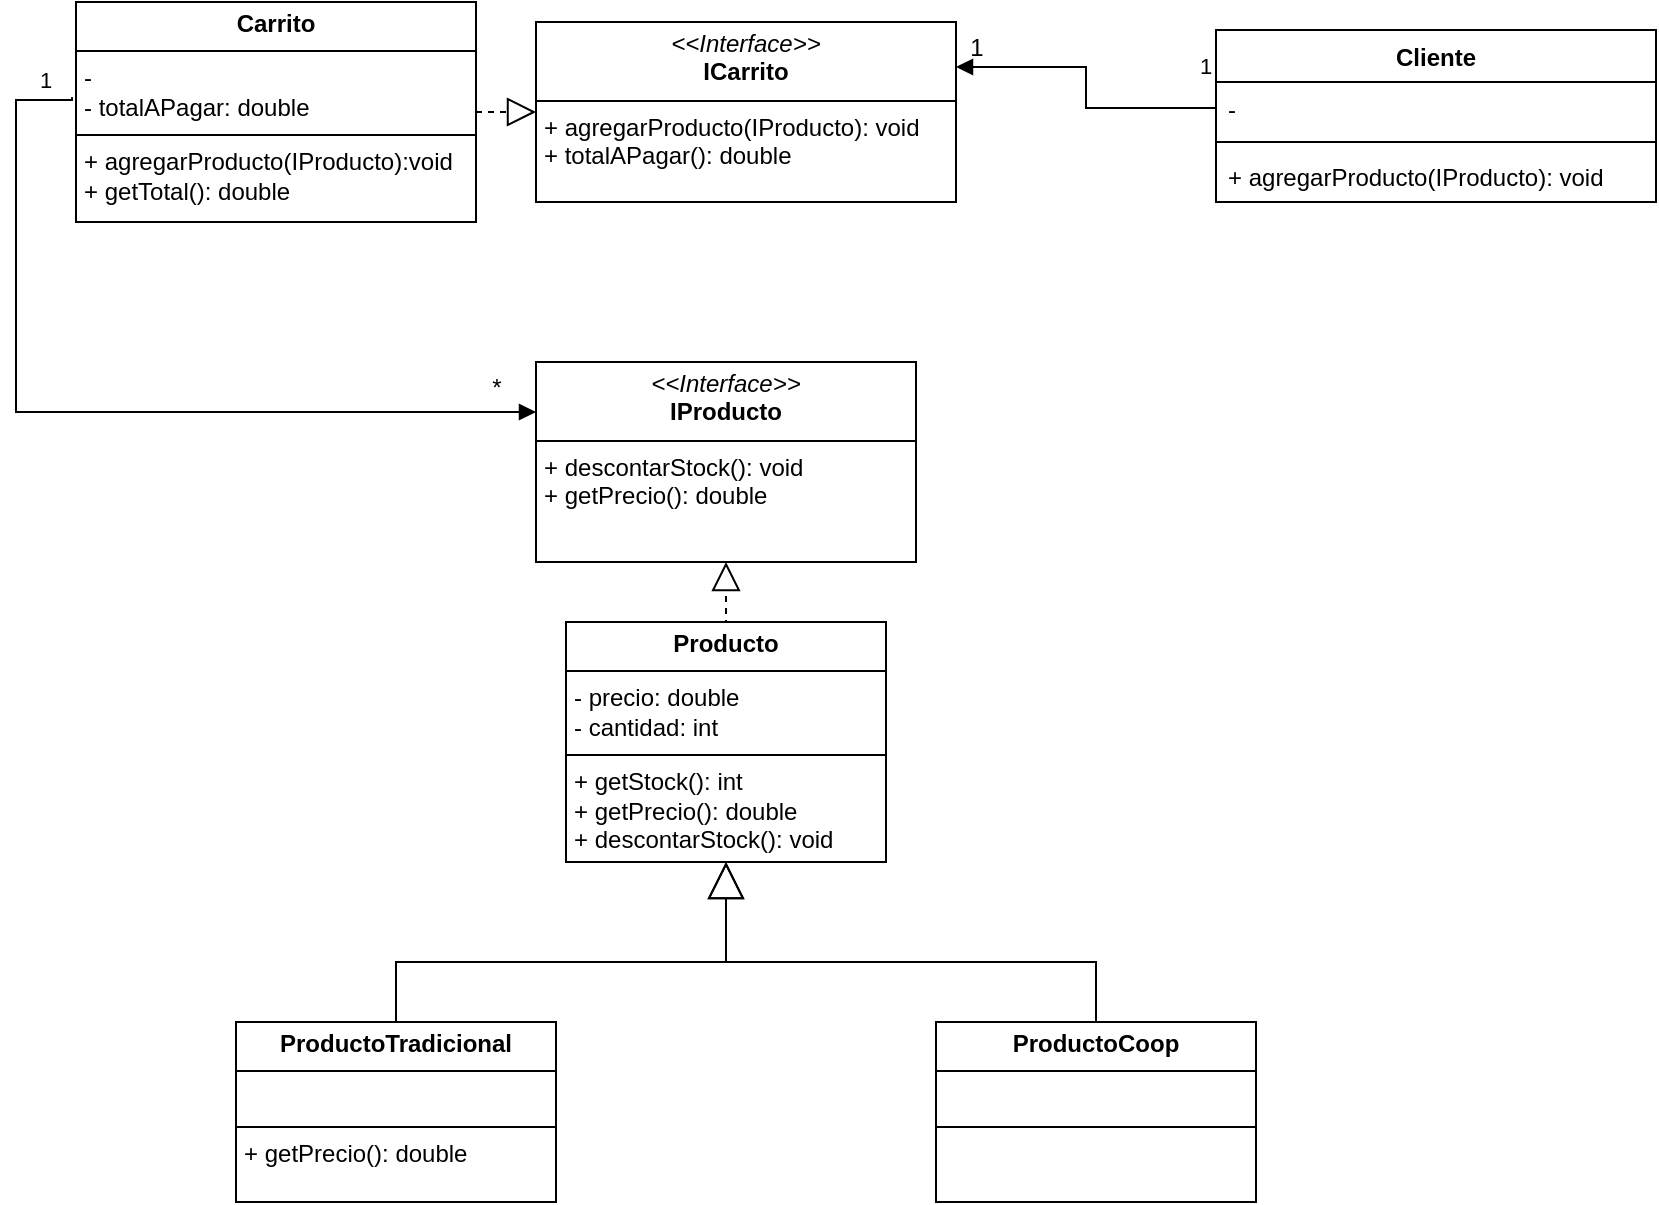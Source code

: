 <mxfile version="26.2.14">
  <diagram id="C5RBs43oDa-KdzZeNtuy" name="Page-1">
    <mxGraphModel dx="1938" dy="471" grid="1" gridSize="10" guides="1" tooltips="1" connect="1" arrows="1" fold="1" page="1" pageScale="1" pageWidth="827" pageHeight="1169" math="0" shadow="0">
      <root>
        <mxCell id="WIyWlLk6GJQsqaUBKTNV-0" />
        <mxCell id="WIyWlLk6GJQsqaUBKTNV-1" parent="WIyWlLk6GJQsqaUBKTNV-0" />
        <mxCell id="jCWhjwLf5lM8ikp11dMO-4" value="&lt;p style=&quot;margin:0px;margin-top:4px;text-align:center;&quot;&gt;&lt;i&gt;&amp;lt;&amp;lt;Interface&amp;gt;&amp;gt;&lt;/i&gt;&lt;br&gt;&lt;b&gt;ICarrito&lt;/b&gt;&lt;/p&gt;&lt;hr size=&quot;1&quot; style=&quot;border-style:solid;&quot;&gt;&lt;p style=&quot;margin:0px;margin-left:4px;&quot;&gt;+ agregarProducto(IProducto): void&lt;/p&gt;&lt;p style=&quot;margin:0px;margin-left:4px;&quot;&gt;+ totalAPagar(): double&lt;/p&gt;" style="verticalAlign=top;align=left;overflow=fill;html=1;whiteSpace=wrap;" vertex="1" parent="WIyWlLk6GJQsqaUBKTNV-1">
          <mxGeometry x="250" y="130" width="210" height="90" as="geometry" />
        </mxCell>
        <mxCell id="jCWhjwLf5lM8ikp11dMO-5" value="Cliente" style="swimlane;fontStyle=1;align=center;verticalAlign=top;childLayout=stackLayout;horizontal=1;startSize=26;horizontalStack=0;resizeParent=1;resizeParentMax=0;resizeLast=0;collapsible=1;marginBottom=0;whiteSpace=wrap;html=1;" vertex="1" parent="WIyWlLk6GJQsqaUBKTNV-1">
          <mxGeometry x="590" y="134" width="220" height="86" as="geometry" />
        </mxCell>
        <mxCell id="jCWhjwLf5lM8ikp11dMO-6" value="-&amp;nbsp;" style="text;strokeColor=none;fillColor=none;align=left;verticalAlign=top;spacingLeft=4;spacingRight=4;overflow=hidden;rotatable=0;points=[[0,0.5],[1,0.5]];portConstraint=eastwest;whiteSpace=wrap;html=1;" vertex="1" parent="jCWhjwLf5lM8ikp11dMO-5">
          <mxGeometry y="26" width="220" height="26" as="geometry" />
        </mxCell>
        <mxCell id="jCWhjwLf5lM8ikp11dMO-7" value="" style="line;strokeWidth=1;fillColor=none;align=left;verticalAlign=middle;spacingTop=-1;spacingLeft=3;spacingRight=3;rotatable=0;labelPosition=right;points=[];portConstraint=eastwest;strokeColor=inherit;" vertex="1" parent="jCWhjwLf5lM8ikp11dMO-5">
          <mxGeometry y="52" width="220" height="8" as="geometry" />
        </mxCell>
        <mxCell id="jCWhjwLf5lM8ikp11dMO-8" value="+ agregarProducto(IProducto): void" style="text;strokeColor=none;fillColor=none;align=left;verticalAlign=top;spacingLeft=4;spacingRight=4;overflow=hidden;rotatable=0;points=[[0,0.5],[1,0.5]];portConstraint=eastwest;whiteSpace=wrap;html=1;" vertex="1" parent="jCWhjwLf5lM8ikp11dMO-5">
          <mxGeometry y="60" width="220" height="26" as="geometry" />
        </mxCell>
        <mxCell id="jCWhjwLf5lM8ikp11dMO-9" value="" style="endArrow=block;endFill=1;html=1;edgeStyle=orthogonalEdgeStyle;align=left;verticalAlign=top;rounded=0;exitX=0;exitY=0.5;exitDx=0;exitDy=0;entryX=1;entryY=0.25;entryDx=0;entryDy=0;" edge="1" parent="WIyWlLk6GJQsqaUBKTNV-1" source="jCWhjwLf5lM8ikp11dMO-6" target="jCWhjwLf5lM8ikp11dMO-4">
          <mxGeometry x="-1" relative="1" as="geometry">
            <mxPoint x="360" y="280" as="sourcePoint" />
            <mxPoint x="520" y="280" as="targetPoint" />
          </mxGeometry>
        </mxCell>
        <mxCell id="jCWhjwLf5lM8ikp11dMO-10" value="1" style="edgeLabel;resizable=0;html=1;align=left;verticalAlign=bottom;" connectable="0" vertex="1" parent="jCWhjwLf5lM8ikp11dMO-9">
          <mxGeometry x="-1" relative="1" as="geometry">
            <mxPoint x="-10" y="-13" as="offset" />
          </mxGeometry>
        </mxCell>
        <mxCell id="jCWhjwLf5lM8ikp11dMO-11" value="1" style="text;html=1;align=center;verticalAlign=middle;resizable=0;points=[];autosize=1;strokeColor=none;fillColor=none;" vertex="1" parent="WIyWlLk6GJQsqaUBKTNV-1">
          <mxGeometry x="455" y="128" width="30" height="30" as="geometry" />
        </mxCell>
        <mxCell id="jCWhjwLf5lM8ikp11dMO-13" value="&lt;p style=&quot;margin:0px;margin-top:4px;text-align:center;&quot;&gt;&lt;b&gt;Carrito&lt;/b&gt;&lt;/p&gt;&lt;hr size=&quot;1&quot; style=&quot;border-style:solid;&quot;&gt;&lt;p style=&quot;margin:0px;margin-left:4px;&quot;&gt;-&amp;nbsp;&lt;/p&gt;&lt;p style=&quot;margin:0px;margin-left:4px;&quot;&gt;- totalAPagar: double&lt;/p&gt;&lt;hr size=&quot;1&quot; style=&quot;border-style:solid;&quot;&gt;&lt;p style=&quot;margin:0px;margin-left:4px;&quot;&gt;+ agregarProducto(IProducto):void&lt;/p&gt;&lt;p style=&quot;margin:0px;margin-left:4px;&quot;&gt;+ getTotal(): double&lt;/p&gt;&lt;p style=&quot;margin:0px;margin-left:4px;&quot;&gt;&lt;br&gt;&lt;/p&gt;" style="verticalAlign=top;align=left;overflow=fill;html=1;whiteSpace=wrap;" vertex="1" parent="WIyWlLk6GJQsqaUBKTNV-1">
          <mxGeometry x="20" y="120" width="200" height="110" as="geometry" />
        </mxCell>
        <mxCell id="jCWhjwLf5lM8ikp11dMO-15" value="" style="endArrow=block;dashed=1;endFill=0;endSize=12;html=1;rounded=0;exitX=1;exitY=0.5;exitDx=0;exitDy=0;entryX=0;entryY=0.5;entryDx=0;entryDy=0;" edge="1" parent="WIyWlLk6GJQsqaUBKTNV-1" source="jCWhjwLf5lM8ikp11dMO-13" target="jCWhjwLf5lM8ikp11dMO-4">
          <mxGeometry width="160" relative="1" as="geometry">
            <mxPoint x="360" y="280" as="sourcePoint" />
            <mxPoint x="520" y="280" as="targetPoint" />
          </mxGeometry>
        </mxCell>
        <mxCell id="jCWhjwLf5lM8ikp11dMO-16" value="&lt;p style=&quot;margin:0px;margin-top:4px;text-align:center;&quot;&gt;&lt;i&gt;&amp;lt;&amp;lt;Interface&amp;gt;&amp;gt;&lt;/i&gt;&lt;br&gt;&lt;b&gt;IProducto&lt;/b&gt;&lt;/p&gt;&lt;hr size=&quot;1&quot; style=&quot;border-style:solid;&quot;&gt;&lt;p style=&quot;margin:0px;margin-left:4px;&quot;&gt;+ descontarStock(): void&lt;/p&gt;&lt;p style=&quot;margin:0px;margin-left:4px;&quot;&gt;+ getPrecio(): double&lt;/p&gt;" style="verticalAlign=top;align=left;overflow=fill;html=1;whiteSpace=wrap;" vertex="1" parent="WIyWlLk6GJQsqaUBKTNV-1">
          <mxGeometry x="250" y="300" width="190" height="100" as="geometry" />
        </mxCell>
        <mxCell id="jCWhjwLf5lM8ikp11dMO-20" value="" style="endArrow=block;dashed=1;endFill=0;endSize=12;html=1;rounded=0;entryX=0.5;entryY=1;entryDx=0;entryDy=0;exitX=0.5;exitY=0;exitDx=0;exitDy=0;" edge="1" parent="WIyWlLk6GJQsqaUBKTNV-1" source="jCWhjwLf5lM8ikp11dMO-27" target="jCWhjwLf5lM8ikp11dMO-16">
          <mxGeometry width="160" relative="1" as="geometry">
            <mxPoint x="520" y="480" as="sourcePoint" />
            <mxPoint x="355" y="410" as="targetPoint" />
            <Array as="points">
              <mxPoint x="345" y="440" />
            </Array>
          </mxGeometry>
        </mxCell>
        <mxCell id="jCWhjwLf5lM8ikp11dMO-21" value="" style="endArrow=block;endFill=1;html=1;edgeStyle=orthogonalEdgeStyle;align=left;verticalAlign=top;rounded=0;exitX=-0.01;exitY=0.433;exitDx=0;exitDy=0;exitPerimeter=0;entryX=0;entryY=0.25;entryDx=0;entryDy=0;" edge="1" parent="WIyWlLk6GJQsqaUBKTNV-1" source="jCWhjwLf5lM8ikp11dMO-13" target="jCWhjwLf5lM8ikp11dMO-16">
          <mxGeometry x="-1" relative="1" as="geometry">
            <mxPoint x="360" y="380" as="sourcePoint" />
            <mxPoint x="520" y="380" as="targetPoint" />
            <Array as="points">
              <mxPoint x="-10" y="169" />
              <mxPoint x="-10" y="325" />
            </Array>
          </mxGeometry>
        </mxCell>
        <mxCell id="jCWhjwLf5lM8ikp11dMO-22" value="1" style="edgeLabel;resizable=0;html=1;align=left;verticalAlign=bottom;" connectable="0" vertex="1" parent="jCWhjwLf5lM8ikp11dMO-21">
          <mxGeometry x="-1" relative="1" as="geometry">
            <mxPoint x="-18" as="offset" />
          </mxGeometry>
        </mxCell>
        <mxCell id="jCWhjwLf5lM8ikp11dMO-23" value="*" style="text;html=1;align=center;verticalAlign=middle;resizable=0;points=[];autosize=1;strokeColor=none;fillColor=none;" vertex="1" parent="WIyWlLk6GJQsqaUBKTNV-1">
          <mxGeometry x="215" y="298" width="30" height="30" as="geometry" />
        </mxCell>
        <mxCell id="jCWhjwLf5lM8ikp11dMO-25" value="&lt;p style=&quot;margin:0px;margin-top:4px;text-align:center;&quot;&gt;&lt;b&gt;ProductoTradicional&lt;/b&gt;&lt;/p&gt;&lt;hr size=&quot;1&quot; style=&quot;border-style:solid;&quot;&gt;&lt;p style=&quot;margin:0px;margin-left:4px;&quot;&gt;&lt;br&gt;&lt;/p&gt;&lt;hr size=&quot;1&quot; style=&quot;border-style:solid;&quot;&gt;&lt;p style=&quot;margin:0px;margin-left:4px;&quot;&gt;+ getPrecio(): double&lt;/p&gt;" style="verticalAlign=top;align=left;overflow=fill;html=1;whiteSpace=wrap;" vertex="1" parent="WIyWlLk6GJQsqaUBKTNV-1">
          <mxGeometry x="100" y="630" width="160" height="90" as="geometry" />
        </mxCell>
        <mxCell id="jCWhjwLf5lM8ikp11dMO-26" value="&lt;p style=&quot;margin:0px;margin-top:4px;text-align:center;&quot;&gt;&lt;b&gt;ProductoCoop&lt;/b&gt;&lt;/p&gt;&lt;hr size=&quot;1&quot; style=&quot;border-style:solid;&quot;&gt;&lt;p style=&quot;margin:0px;margin-left:4px;&quot;&gt;&lt;br&gt;&lt;/p&gt;&lt;hr size=&quot;1&quot; style=&quot;border-style:solid;&quot;&gt;&lt;p style=&quot;margin:0px;margin-left:4px;&quot;&gt;&lt;br&gt;&lt;/p&gt;" style="verticalAlign=top;align=left;overflow=fill;html=1;whiteSpace=wrap;" vertex="1" parent="WIyWlLk6GJQsqaUBKTNV-1">
          <mxGeometry x="450" y="630" width="160" height="90" as="geometry" />
        </mxCell>
        <mxCell id="jCWhjwLf5lM8ikp11dMO-27" value="&lt;p style=&quot;margin:0px;margin-top:4px;text-align:center;&quot;&gt;&lt;b&gt;Producto&lt;/b&gt;&lt;/p&gt;&lt;hr size=&quot;1&quot; style=&quot;border-style:solid;&quot;&gt;&lt;p style=&quot;margin:0px;margin-left:4px;&quot;&gt;- precio: double&lt;/p&gt;&lt;p style=&quot;margin:0px;margin-left:4px;&quot;&gt;- cantidad: int&lt;/p&gt;&lt;hr size=&quot;1&quot; style=&quot;border-style:solid;&quot;&gt;&lt;p style=&quot;margin:0px;margin-left:4px;&quot;&gt;+ getStock(): int&lt;/p&gt;&lt;p style=&quot;margin:0px;margin-left:4px;&quot;&gt;+ getPrecio(): double&lt;/p&gt;&lt;p style=&quot;margin:0px;margin-left:4px;&quot;&gt;+ descontarStock(): void&lt;/p&gt;" style="verticalAlign=top;align=left;overflow=fill;html=1;whiteSpace=wrap;" vertex="1" parent="WIyWlLk6GJQsqaUBKTNV-1">
          <mxGeometry x="265" y="430" width="160" height="120" as="geometry" />
        </mxCell>
        <mxCell id="jCWhjwLf5lM8ikp11dMO-28" value="" style="endArrow=block;endSize=16;endFill=0;html=1;rounded=0;exitX=0.5;exitY=0;exitDx=0;exitDy=0;entryX=0.5;entryY=1;entryDx=0;entryDy=0;" edge="1" parent="WIyWlLk6GJQsqaUBKTNV-1" source="jCWhjwLf5lM8ikp11dMO-25" target="jCWhjwLf5lM8ikp11dMO-27">
          <mxGeometry x="0.004" width="160" relative="1" as="geometry">
            <mxPoint x="360" y="480" as="sourcePoint" />
            <mxPoint x="520" y="480" as="targetPoint" />
            <Array as="points">
              <mxPoint x="180" y="600" />
              <mxPoint x="345" y="600" />
            </Array>
            <mxPoint as="offset" />
          </mxGeometry>
        </mxCell>
        <mxCell id="jCWhjwLf5lM8ikp11dMO-29" value="" style="endArrow=block;endSize=16;endFill=0;html=1;rounded=0;exitX=0.5;exitY=0;exitDx=0;exitDy=0;entryX=0.5;entryY=1;entryDx=0;entryDy=0;" edge="1" parent="WIyWlLk6GJQsqaUBKTNV-1" source="jCWhjwLf5lM8ikp11dMO-26" target="jCWhjwLf5lM8ikp11dMO-27">
          <mxGeometry x="-0.426" y="-10" width="160" relative="1" as="geometry">
            <mxPoint x="360" y="480" as="sourcePoint" />
            <mxPoint x="520" y="480" as="targetPoint" />
            <Array as="points">
              <mxPoint x="530" y="600" />
              <mxPoint x="345" y="600" />
            </Array>
            <mxPoint as="offset" />
          </mxGeometry>
        </mxCell>
      </root>
    </mxGraphModel>
  </diagram>
</mxfile>
